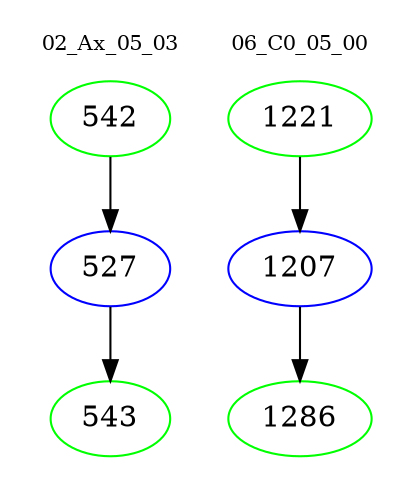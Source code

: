 digraph{
subgraph cluster_0 {
color = white
label = "02_Ax_05_03";
fontsize=10;
T0_542 [label="542", color="green"]
T0_542 -> T0_527 [color="black"]
T0_527 [label="527", color="blue"]
T0_527 -> T0_543 [color="black"]
T0_543 [label="543", color="green"]
}
subgraph cluster_1 {
color = white
label = "06_C0_05_00";
fontsize=10;
T1_1221 [label="1221", color="green"]
T1_1221 -> T1_1207 [color="black"]
T1_1207 [label="1207", color="blue"]
T1_1207 -> T1_1286 [color="black"]
T1_1286 [label="1286", color="green"]
}
}
